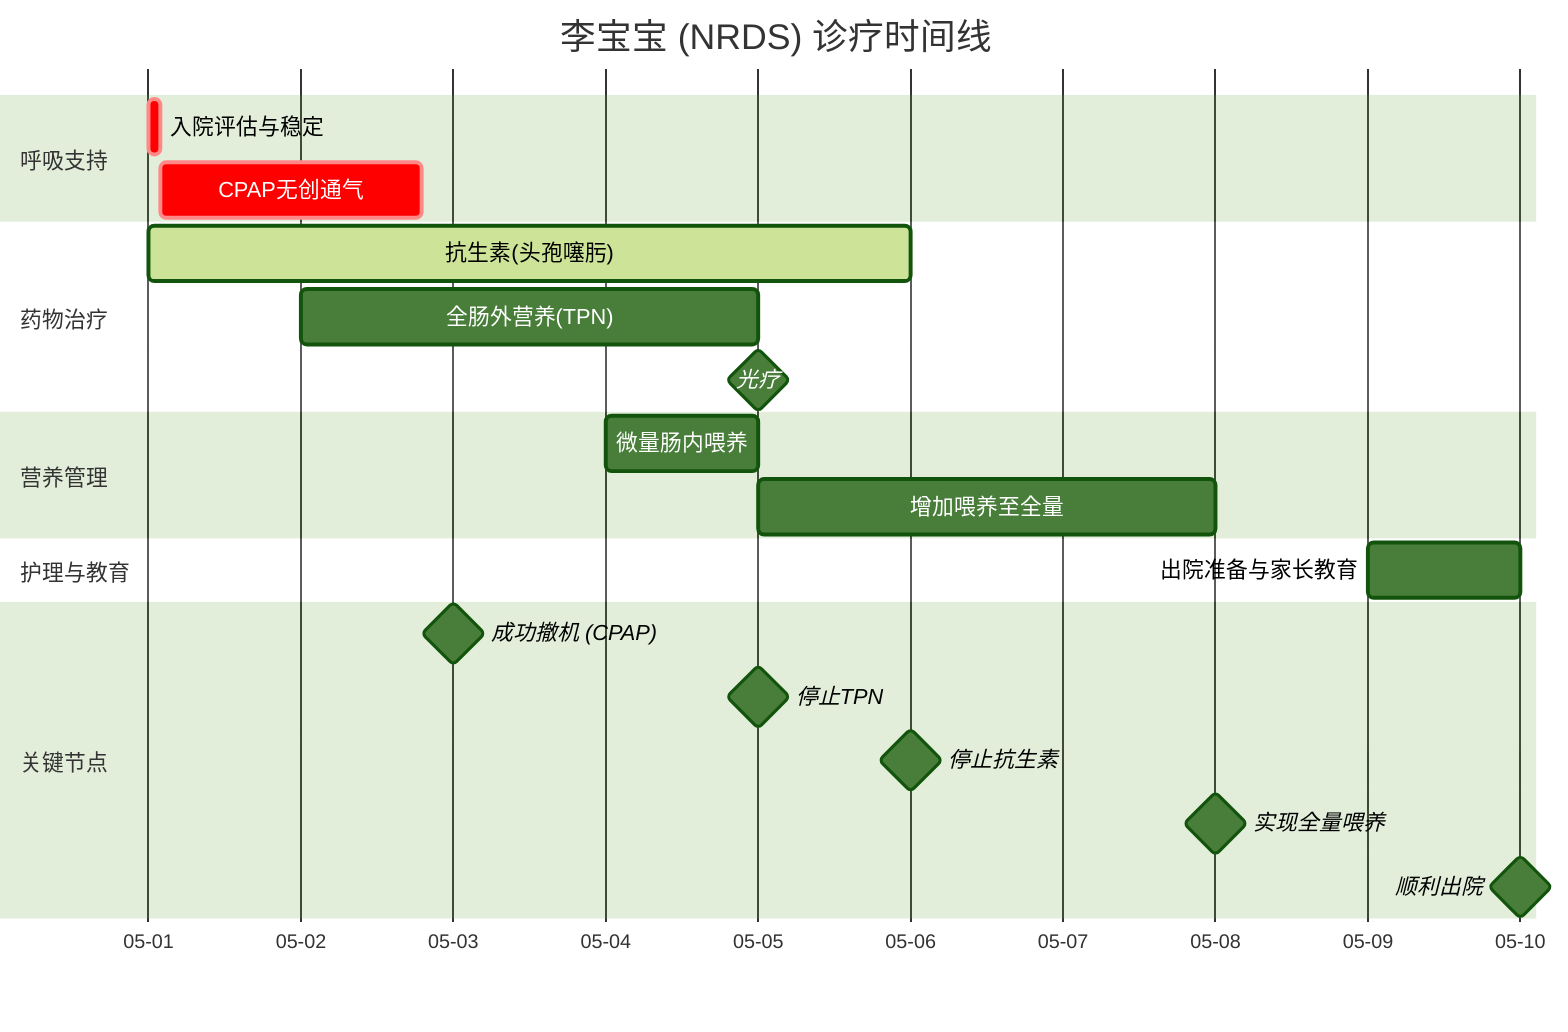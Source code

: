 ---
config:
    theme: forest
    gantt:
        barHeight: 28
        barGap: 4
        rightPadding: 16
---
gantt
    title 李宝宝 (NRDS) 诊疗时间线
    dateFormat  YYYY-MM-DD
    axisFormat  %m-%d
    
    section 呼吸支持
    入院评估与稳定     :crit, a1, 2024-05-01, 2h
    CPAP无创通气       :crit, a2, after a1, 41h
    
    section 药物治疗
    抗生素(头孢噻肟)    :active, b1, 2024-05-01, 5d
    全肠外营养(TPN)    :b2, 2024-05-02, 3d
    光疗              :milestone, b3, 2024-05-05, 0h
    
    section 营养管理
    微量肠内喂养       :c1, 2024-05-04, 1d
    增加喂养至全量     :c2, after c1, 3d
    
    section 护理与教育
    出院准备与家长教育 :d1, 2024-05-09, 1d
    
    section 关键节点
    成功撤机 (CPAP)   :milestone, m1, 2024-05-03, 0h
    停止TPN          :milestone, m2, 2024-05-05, 0h
    停止抗生素        :milestone, m3, 2024-05-06, 0h
    实现全量喂养      :milestone, m4, 2024-05-08, 0h
    顺利出院         :milestone, m5, 2024-05-10, 0h